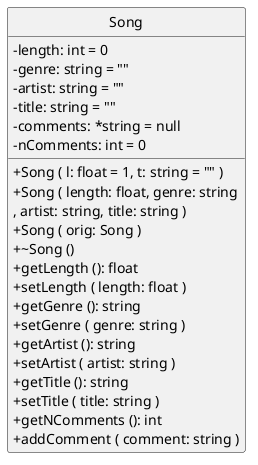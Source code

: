@startuml
'https://plantuml.com/class-diagram

'removes the circle with a "C"
hide circle
'changes the symbols leading the attributes and methods
skinparam ClassAttributeIconSize 0

class Song{
   - length: int = 0
   - genre: string = ""
   - artist: string = ""
   - title: string = ""
   - comments: *string = null
   - nComments: int = 0
   + Song ( l: float = 1, t: string = "" )
   + Song ( length: float, genre: string
          , artist: string, title: string )
   + Song ( orig: Song )
   + ~Song ()
   + getLength (): float
   + setLength ( length: float )
   + getGenre (): string
   + setGenre ( genre: string )
   + getArtist (): string
   + setArtist ( artist: string )
   + getTitle (): string
   + setTitle ( title: string )
   + getNComments (): int
   + addComment ( comment: string )
}

@enduml